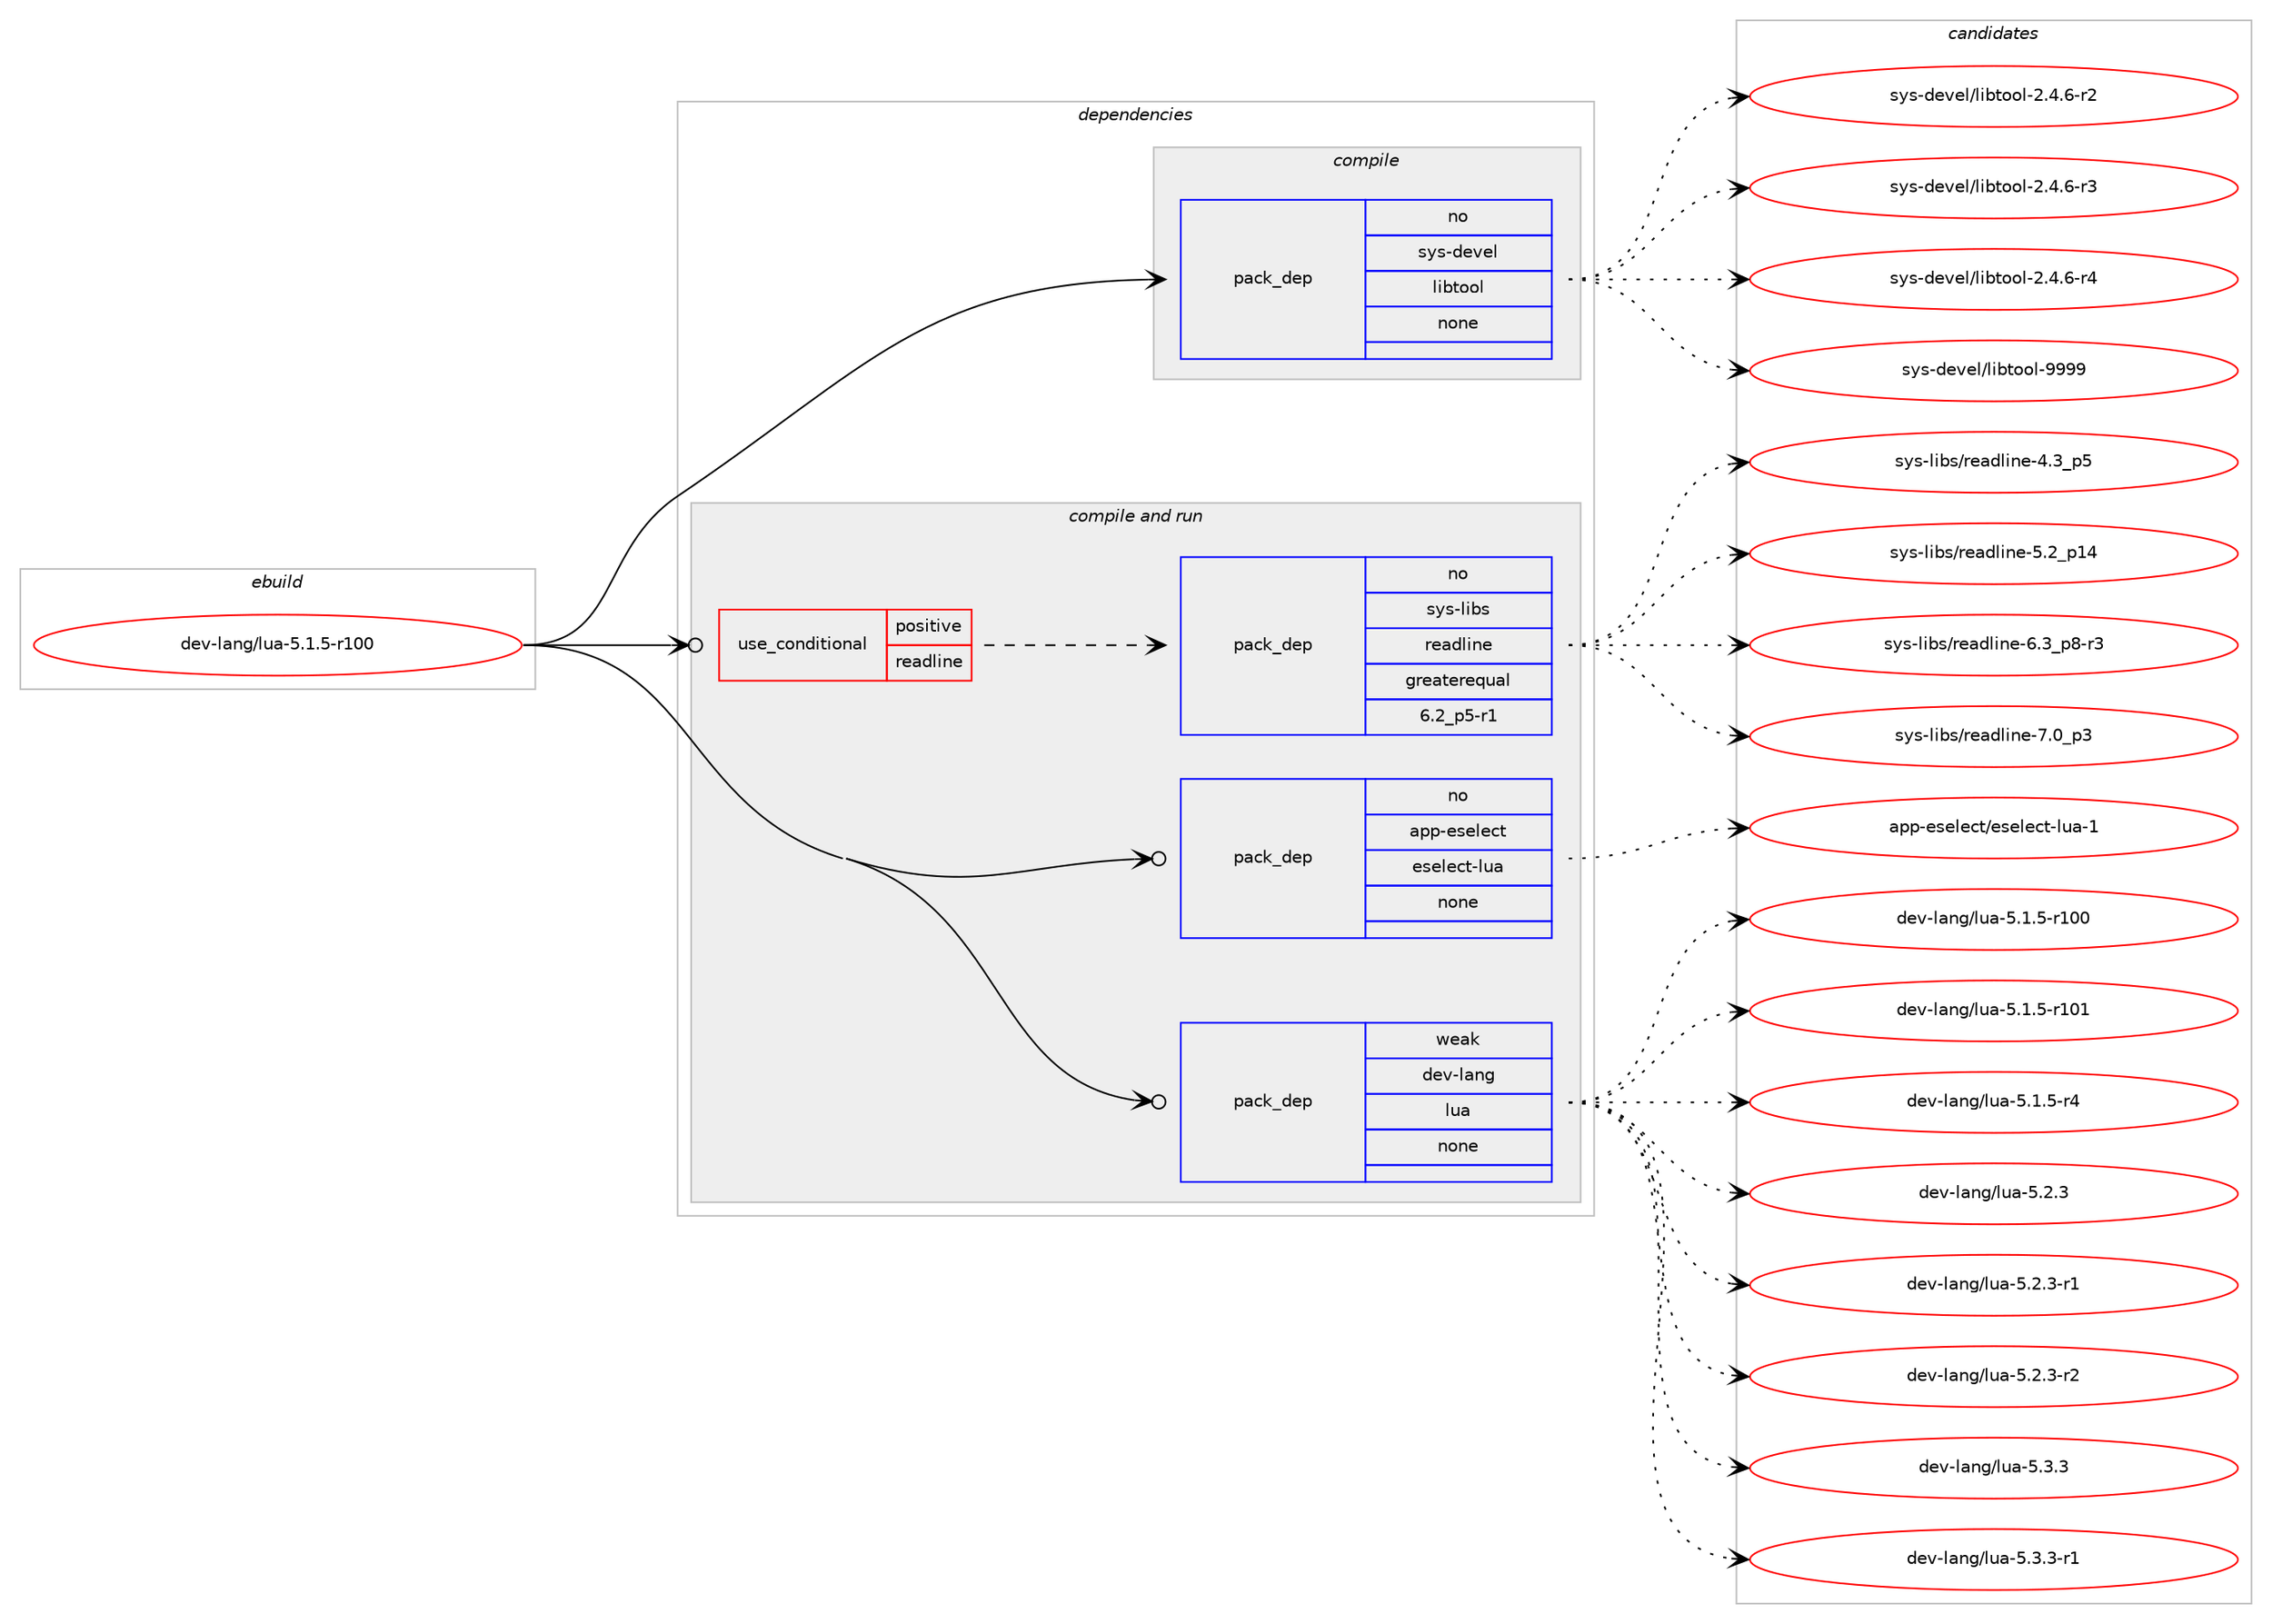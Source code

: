digraph prolog {

# *************
# Graph options
# *************

newrank=true;
concentrate=true;
compound=true;
graph [rankdir=LR,fontname=Helvetica,fontsize=10,ranksep=1.5];#, ranksep=2.5, nodesep=0.2];
edge  [arrowhead=vee];
node  [fontname=Helvetica,fontsize=10];

# **********
# The ebuild
# **********

subgraph cluster_leftcol {
color=gray;
rank=same;
label=<<i>ebuild</i>>;
id [label="dev-lang/lua-5.1.5-r100", color=red, width=4, href="../dev-lang/lua-5.1.5-r100.svg"];
}

# ****************
# The dependencies
# ****************

subgraph cluster_midcol {
color=gray;
label=<<i>dependencies</i>>;
subgraph cluster_compile {
fillcolor="#eeeeee";
style=filled;
label=<<i>compile</i>>;
subgraph pack81160 {
dependency107200 [label=<<TABLE BORDER="0" CELLBORDER="1" CELLSPACING="0" CELLPADDING="4" WIDTH="220"><TR><TD ROWSPAN="6" CELLPADDING="30">pack_dep</TD></TR><TR><TD WIDTH="110">no</TD></TR><TR><TD>sys-devel</TD></TR><TR><TD>libtool</TD></TR><TR><TD>none</TD></TR><TR><TD></TD></TR></TABLE>>, shape=none, color=blue];
}
id:e -> dependency107200:w [weight=20,style="solid",arrowhead="vee"];
}
subgraph cluster_compileandrun {
fillcolor="#eeeeee";
style=filled;
label=<<i>compile and run</i>>;
subgraph cond22971 {
dependency107201 [label=<<TABLE BORDER="0" CELLBORDER="1" CELLSPACING="0" CELLPADDING="4"><TR><TD ROWSPAN="3" CELLPADDING="10">use_conditional</TD></TR><TR><TD>positive</TD></TR><TR><TD>readline</TD></TR></TABLE>>, shape=none, color=red];
subgraph pack81161 {
dependency107202 [label=<<TABLE BORDER="0" CELLBORDER="1" CELLSPACING="0" CELLPADDING="4" WIDTH="220"><TR><TD ROWSPAN="6" CELLPADDING="30">pack_dep</TD></TR><TR><TD WIDTH="110">no</TD></TR><TR><TD>sys-libs</TD></TR><TR><TD>readline</TD></TR><TR><TD>greaterequal</TD></TR><TR><TD>6.2_p5-r1</TD></TR></TABLE>>, shape=none, color=blue];
}
dependency107201:e -> dependency107202:w [weight=20,style="dashed",arrowhead="vee"];
}
id:e -> dependency107201:w [weight=20,style="solid",arrowhead="odotvee"];
subgraph pack81162 {
dependency107203 [label=<<TABLE BORDER="0" CELLBORDER="1" CELLSPACING="0" CELLPADDING="4" WIDTH="220"><TR><TD ROWSPAN="6" CELLPADDING="30">pack_dep</TD></TR><TR><TD WIDTH="110">no</TD></TR><TR><TD>app-eselect</TD></TR><TR><TD>eselect-lua</TD></TR><TR><TD>none</TD></TR><TR><TD></TD></TR></TABLE>>, shape=none, color=blue];
}
id:e -> dependency107203:w [weight=20,style="solid",arrowhead="odotvee"];
subgraph pack81163 {
dependency107204 [label=<<TABLE BORDER="0" CELLBORDER="1" CELLSPACING="0" CELLPADDING="4" WIDTH="220"><TR><TD ROWSPAN="6" CELLPADDING="30">pack_dep</TD></TR><TR><TD WIDTH="110">weak</TD></TR><TR><TD>dev-lang</TD></TR><TR><TD>lua</TD></TR><TR><TD>none</TD></TR><TR><TD></TD></TR></TABLE>>, shape=none, color=blue];
}
id:e -> dependency107204:w [weight=20,style="solid",arrowhead="odotvee"];
}
subgraph cluster_run {
fillcolor="#eeeeee";
style=filled;
label=<<i>run</i>>;
}
}

# **************
# The candidates
# **************

subgraph cluster_choices {
rank=same;
color=gray;
label=<<i>candidates</i>>;

subgraph choice81160 {
color=black;
nodesep=1;
choice1151211154510010111810110847108105981161111111084550465246544511450 [label="sys-devel/libtool-2.4.6-r2", color=red, width=4,href="../sys-devel/libtool-2.4.6-r2.svg"];
choice1151211154510010111810110847108105981161111111084550465246544511451 [label="sys-devel/libtool-2.4.6-r3", color=red, width=4,href="../sys-devel/libtool-2.4.6-r3.svg"];
choice1151211154510010111810110847108105981161111111084550465246544511452 [label="sys-devel/libtool-2.4.6-r4", color=red, width=4,href="../sys-devel/libtool-2.4.6-r4.svg"];
choice1151211154510010111810110847108105981161111111084557575757 [label="sys-devel/libtool-9999", color=red, width=4,href="../sys-devel/libtool-9999.svg"];
dependency107200:e -> choice1151211154510010111810110847108105981161111111084550465246544511450:w [style=dotted,weight="100"];
dependency107200:e -> choice1151211154510010111810110847108105981161111111084550465246544511451:w [style=dotted,weight="100"];
dependency107200:e -> choice1151211154510010111810110847108105981161111111084550465246544511452:w [style=dotted,weight="100"];
dependency107200:e -> choice1151211154510010111810110847108105981161111111084557575757:w [style=dotted,weight="100"];
}
subgraph choice81161 {
color=black;
nodesep=1;
choice11512111545108105981154711410197100108105110101455246519511253 [label="sys-libs/readline-4.3_p5", color=red, width=4,href="../sys-libs/readline-4.3_p5.svg"];
choice1151211154510810598115471141019710010810511010145534650951124952 [label="sys-libs/readline-5.2_p14", color=red, width=4,href="../sys-libs/readline-5.2_p14.svg"];
choice115121115451081059811547114101971001081051101014554465195112564511451 [label="sys-libs/readline-6.3_p8-r3", color=red, width=4,href="../sys-libs/readline-6.3_p8-r3.svg"];
choice11512111545108105981154711410197100108105110101455546489511251 [label="sys-libs/readline-7.0_p3", color=red, width=4,href="../sys-libs/readline-7.0_p3.svg"];
dependency107202:e -> choice11512111545108105981154711410197100108105110101455246519511253:w [style=dotted,weight="100"];
dependency107202:e -> choice1151211154510810598115471141019710010810511010145534650951124952:w [style=dotted,weight="100"];
dependency107202:e -> choice115121115451081059811547114101971001081051101014554465195112564511451:w [style=dotted,weight="100"];
dependency107202:e -> choice11512111545108105981154711410197100108105110101455546489511251:w [style=dotted,weight="100"];
}
subgraph choice81162 {
color=black;
nodesep=1;
choice971121124510111510110810199116471011151011081019911645108117974549 [label="app-eselect/eselect-lua-1", color=red, width=4,href="../app-eselect/eselect-lua-1.svg"];
dependency107203:e -> choice971121124510111510110810199116471011151011081019911645108117974549:w [style=dotted,weight="100"];
}
subgraph choice81163 {
color=black;
nodesep=1;
choice1001011184510897110103471081179745534649465345114494848 [label="dev-lang/lua-5.1.5-r100", color=red, width=4,href="../dev-lang/lua-5.1.5-r100.svg"];
choice1001011184510897110103471081179745534649465345114494849 [label="dev-lang/lua-5.1.5-r101", color=red, width=4,href="../dev-lang/lua-5.1.5-r101.svg"];
choice100101118451089711010347108117974553464946534511452 [label="dev-lang/lua-5.1.5-r4", color=red, width=4,href="../dev-lang/lua-5.1.5-r4.svg"];
choice10010111845108971101034710811797455346504651 [label="dev-lang/lua-5.2.3", color=red, width=4,href="../dev-lang/lua-5.2.3.svg"];
choice100101118451089711010347108117974553465046514511449 [label="dev-lang/lua-5.2.3-r1", color=red, width=4,href="../dev-lang/lua-5.2.3-r1.svg"];
choice100101118451089711010347108117974553465046514511450 [label="dev-lang/lua-5.2.3-r2", color=red, width=4,href="../dev-lang/lua-5.2.3-r2.svg"];
choice10010111845108971101034710811797455346514651 [label="dev-lang/lua-5.3.3", color=red, width=4,href="../dev-lang/lua-5.3.3.svg"];
choice100101118451089711010347108117974553465146514511449 [label="dev-lang/lua-5.3.3-r1", color=red, width=4,href="../dev-lang/lua-5.3.3-r1.svg"];
dependency107204:e -> choice1001011184510897110103471081179745534649465345114494848:w [style=dotted,weight="100"];
dependency107204:e -> choice1001011184510897110103471081179745534649465345114494849:w [style=dotted,weight="100"];
dependency107204:e -> choice100101118451089711010347108117974553464946534511452:w [style=dotted,weight="100"];
dependency107204:e -> choice10010111845108971101034710811797455346504651:w [style=dotted,weight="100"];
dependency107204:e -> choice100101118451089711010347108117974553465046514511449:w [style=dotted,weight="100"];
dependency107204:e -> choice100101118451089711010347108117974553465046514511450:w [style=dotted,weight="100"];
dependency107204:e -> choice10010111845108971101034710811797455346514651:w [style=dotted,weight="100"];
dependency107204:e -> choice100101118451089711010347108117974553465146514511449:w [style=dotted,weight="100"];
}
}

}
